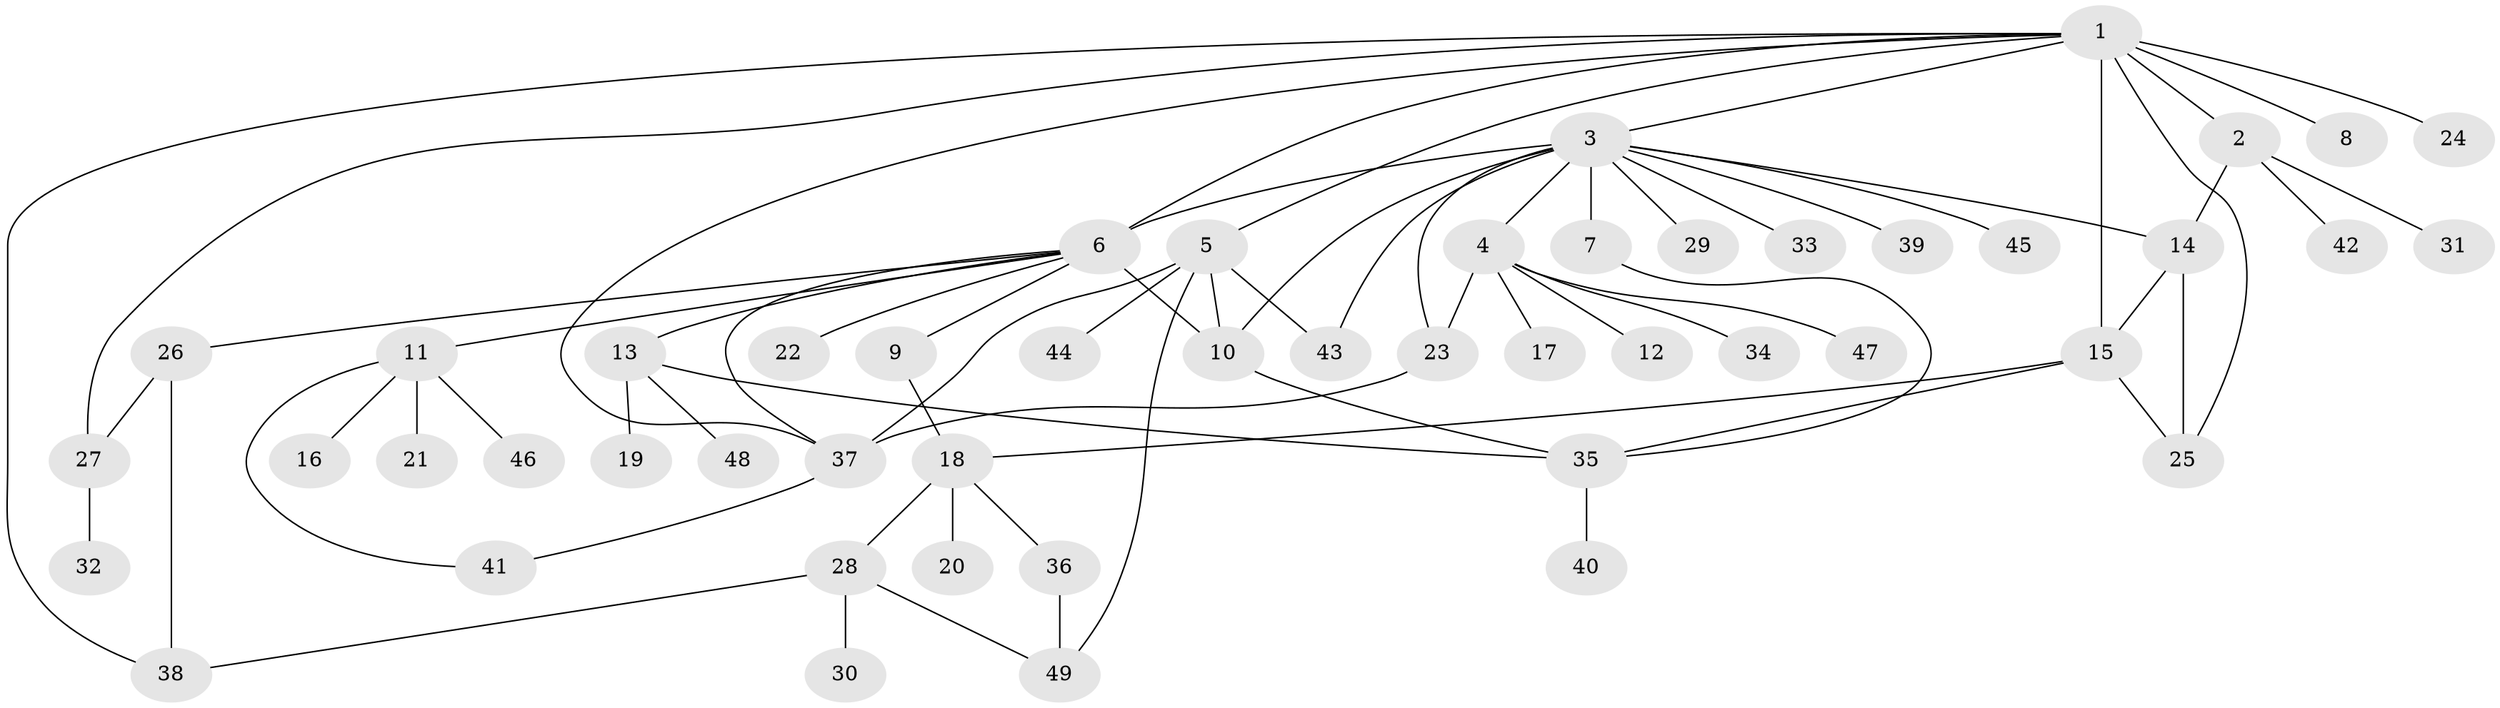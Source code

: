 // original degree distribution, {18: 0.010309278350515464, 5: 0.020618556701030927, 16: 0.010309278350515464, 1: 0.5463917525773195, 6: 0.05154639175257732, 9: 0.020618556701030927, 19: 0.010309278350515464, 3: 0.12371134020618557, 4: 0.041237113402061855, 2: 0.16494845360824742}
// Generated by graph-tools (version 1.1) at 2025/35/03/09/25 02:35:24]
// undirected, 49 vertices, 70 edges
graph export_dot {
graph [start="1"]
  node [color=gray90,style=filled];
  1;
  2;
  3;
  4;
  5;
  6;
  7;
  8;
  9;
  10;
  11;
  12;
  13;
  14;
  15;
  16;
  17;
  18;
  19;
  20;
  21;
  22;
  23;
  24;
  25;
  26;
  27;
  28;
  29;
  30;
  31;
  32;
  33;
  34;
  35;
  36;
  37;
  38;
  39;
  40;
  41;
  42;
  43;
  44;
  45;
  46;
  47;
  48;
  49;
  1 -- 2 [weight=1.0];
  1 -- 3 [weight=1.0];
  1 -- 5 [weight=1.0];
  1 -- 6 [weight=1.0];
  1 -- 8 [weight=3.0];
  1 -- 15 [weight=1.0];
  1 -- 24 [weight=1.0];
  1 -- 25 [weight=1.0];
  1 -- 27 [weight=1.0];
  1 -- 37 [weight=1.0];
  1 -- 38 [weight=1.0];
  2 -- 14 [weight=1.0];
  2 -- 31 [weight=1.0];
  2 -- 42 [weight=1.0];
  3 -- 4 [weight=2.0];
  3 -- 6 [weight=1.0];
  3 -- 7 [weight=1.0];
  3 -- 10 [weight=1.0];
  3 -- 14 [weight=1.0];
  3 -- 23 [weight=1.0];
  3 -- 29 [weight=1.0];
  3 -- 33 [weight=1.0];
  3 -- 39 [weight=1.0];
  3 -- 43 [weight=1.0];
  3 -- 45 [weight=1.0];
  4 -- 12 [weight=1.0];
  4 -- 17 [weight=1.0];
  4 -- 23 [weight=1.0];
  4 -- 34 [weight=1.0];
  4 -- 47 [weight=1.0];
  5 -- 10 [weight=1.0];
  5 -- 37 [weight=1.0];
  5 -- 43 [weight=1.0];
  5 -- 44 [weight=1.0];
  5 -- 49 [weight=1.0];
  6 -- 9 [weight=1.0];
  6 -- 10 [weight=9.0];
  6 -- 11 [weight=1.0];
  6 -- 13 [weight=1.0];
  6 -- 22 [weight=1.0];
  6 -- 26 [weight=1.0];
  6 -- 37 [weight=1.0];
  7 -- 35 [weight=1.0];
  9 -- 18 [weight=1.0];
  10 -- 35 [weight=1.0];
  11 -- 16 [weight=1.0];
  11 -- 21 [weight=1.0];
  11 -- 41 [weight=1.0];
  11 -- 46 [weight=1.0];
  13 -- 19 [weight=1.0];
  13 -- 35 [weight=1.0];
  13 -- 48 [weight=1.0];
  14 -- 15 [weight=1.0];
  14 -- 25 [weight=1.0];
  15 -- 18 [weight=1.0];
  15 -- 25 [weight=1.0];
  15 -- 35 [weight=1.0];
  18 -- 20 [weight=4.0];
  18 -- 28 [weight=1.0];
  18 -- 36 [weight=1.0];
  23 -- 37 [weight=1.0];
  26 -- 27 [weight=1.0];
  26 -- 38 [weight=1.0];
  27 -- 32 [weight=1.0];
  28 -- 30 [weight=2.0];
  28 -- 38 [weight=1.0];
  28 -- 49 [weight=1.0];
  35 -- 40 [weight=1.0];
  36 -- 49 [weight=1.0];
  37 -- 41 [weight=1.0];
}

